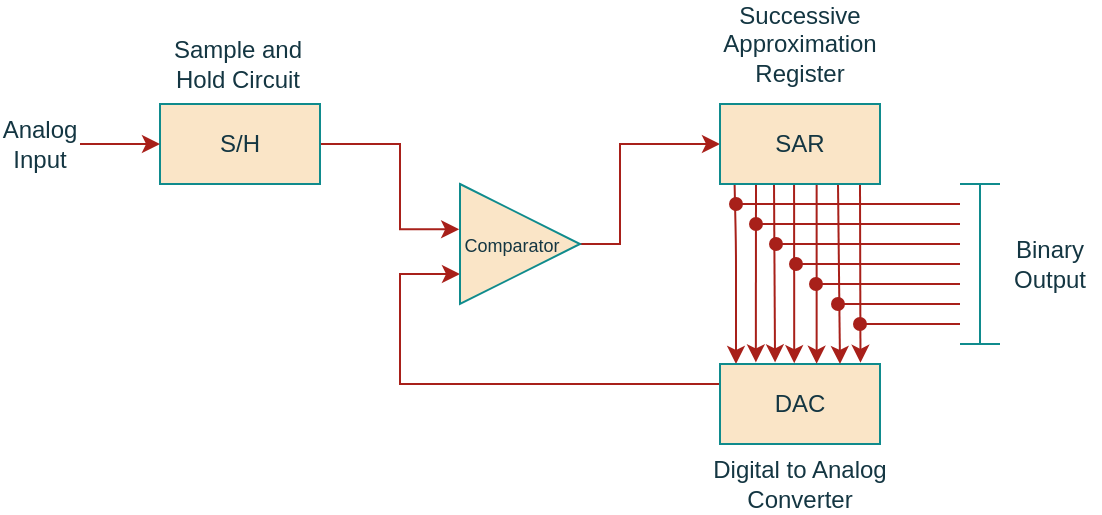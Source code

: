 <mxfile version="14.4.3" type="device"><diagram id="YQUplwvyBEeHkairelpg" name="Página-1"><mxGraphModel dx="1422" dy="862" grid="1" gridSize="10" guides="1" tooltips="1" connect="1" arrows="1" fold="1" page="1" pageScale="1" pageWidth="827" pageHeight="1169" background="none" math="0" shadow="0"><root><mxCell id="0"/><mxCell id="1" parent="0"/><mxCell id="hUg5gEPI6trb4FzKBfQ1-4" value="" style="endArrow=none;html=1;entryX=0.091;entryY=0.984;entryDx=0;entryDy=0;entryPerimeter=0;startArrow=classic;startFill=1;labelBackgroundColor=#DAD2D8;strokeColor=#A8201A;fontColor=#143642;" parent="1" target="hUg5gEPI6trb4FzKBfQ1-2" edge="1"><mxGeometry width="50" height="50" relative="1" as="geometry"><mxPoint x="408" y="330" as="sourcePoint"/><mxPoint x="408" y="242.2" as="targetPoint"/><Array as="points"><mxPoint x="408" y="272"/></Array></mxGeometry></mxCell><mxCell id="hUg5gEPI6trb4FzKBfQ1-5" value="" style="endArrow=none;html=1;entryX=0.1;entryY=1.005;entryDx=0;entryDy=0;entryPerimeter=0;startArrow=classic;startFill=1;exitX=0.344;exitY=-0.02;exitDx=0;exitDy=0;exitPerimeter=0;labelBackgroundColor=#DAD2D8;strokeColor=#A8201A;fontColor=#143642;" parent="1" source="hUg5gEPI6trb4FzKBfQ1-1" edge="1"><mxGeometry width="50" height="50" relative="1" as="geometry"><mxPoint x="427" y="320" as="sourcePoint"/><mxPoint x="427" y="239.2" as="targetPoint"/></mxGeometry></mxCell><mxCell id="hUg5gEPI6trb4FzKBfQ1-15" style="edgeStyle=orthogonalEdgeStyle;rounded=0;orthogonalLoop=1;jettySize=auto;html=1;exitX=0;exitY=0.5;exitDx=0;exitDy=0;entryX=0;entryY=0.75;entryDx=0;entryDy=0;labelBackgroundColor=#DAD2D8;strokeColor=#A8201A;fontColor=#143642;" parent="1" source="hUg5gEPI6trb4FzKBfQ1-1" target="hUg5gEPI6trb4FzKBfQ1-12" edge="1"><mxGeometry relative="1" as="geometry"><Array as="points"><mxPoint x="240" y="340"/><mxPoint x="240" y="285"/></Array></mxGeometry></mxCell><mxCell id="hUg5gEPI6trb4FzKBfQ1-1" value="DAC" style="rounded=0;whiteSpace=wrap;html=1;fillColor=#FAE5C7;strokeColor=#0F8B8D;fontColor=#143642;" parent="1" vertex="1"><mxGeometry x="400" y="330" width="80" height="40" as="geometry"/></mxCell><mxCell id="hUg5gEPI6trb4FzKBfQ1-6" value="" style="endArrow=none;html=1;entryX=0.1;entryY=1.005;entryDx=0;entryDy=0;entryPerimeter=0;startArrow=classic;startFill=1;exitX=0.878;exitY=-0.04;exitDx=0;exitDy=0;exitPerimeter=0;labelBackgroundColor=#DAD2D8;strokeColor=#A8201A;fontColor=#143642;" parent="1" edge="1"><mxGeometry width="50" height="50" relative="1" as="geometry"><mxPoint x="470.24" y="329.4" as="sourcePoint"/><mxPoint x="470" y="240.2" as="targetPoint"/></mxGeometry></mxCell><mxCell id="hUg5gEPI6trb4FzKBfQ1-7" value="" style="endArrow=none;html=1;entryX=0.463;entryY=0.994;entryDx=0;entryDy=0;entryPerimeter=0;startArrow=classic;startFill=1;exitX=0.464;exitY=-0.06;exitDx=0;exitDy=0;exitPerimeter=0;labelBackgroundColor=#DAD2D8;strokeColor=#A8201A;fontColor=#143642;" parent="1" target="hUg5gEPI6trb4FzKBfQ1-2" edge="1"><mxGeometry width="50" height="50" relative="1" as="geometry"><mxPoint x="437.12" y="329.6" as="sourcePoint"/><mxPoint x="437" y="242" as="targetPoint"/></mxGeometry></mxCell><mxCell id="hUg5gEPI6trb4FzKBfQ1-8" value="" style="endArrow=none;html=1;entryX=0.604;entryY=0.968;entryDx=0;entryDy=0;entryPerimeter=0;startArrow=classic;startFill=1;exitX=0.604;exitY=-0.053;exitDx=0;exitDy=0;exitPerimeter=0;labelBackgroundColor=#DAD2D8;strokeColor=#A8201A;fontColor=#143642;" parent="1" target="hUg5gEPI6trb4FzKBfQ1-2" edge="1"><mxGeometry width="50" height="50" relative="1" as="geometry"><mxPoint x="448.32" y="329.88" as="sourcePoint"/><mxPoint x="447.83" y="242" as="targetPoint"/></mxGeometry></mxCell><mxCell id="hUg5gEPI6trb4FzKBfQ1-9" value="" style="endArrow=none;html=1;entryX=0.1;entryY=1.005;entryDx=0;entryDy=0;entryPerimeter=0;startArrow=classic;startFill=1;exitX=0.75;exitY=0;exitDx=0;exitDy=0;labelBackgroundColor=#DAD2D8;strokeColor=#A8201A;fontColor=#143642;" parent="1" source="hUg5gEPI6trb4FzKBfQ1-1" edge="1"><mxGeometry width="50" height="50" relative="1" as="geometry"><mxPoint x="459" y="320.8" as="sourcePoint"/><mxPoint x="459" y="240" as="targetPoint"/></mxGeometry></mxCell><mxCell id="hUg5gEPI6trb4FzKBfQ1-10" value="" style="endArrow=none;html=1;entryX=0.1;entryY=1.005;entryDx=0;entryDy=0;entryPerimeter=0;startArrow=classic;startFill=1;exitX=0.224;exitY=-0.02;exitDx=0;exitDy=0;exitPerimeter=0;labelBackgroundColor=#DAD2D8;strokeColor=#A8201A;fontColor=#143642;" parent="1" source="hUg5gEPI6trb4FzKBfQ1-1" edge="1"><mxGeometry width="50" height="50" relative="1" as="geometry"><mxPoint x="418" y="320.8" as="sourcePoint"/><mxPoint x="418" y="240" as="targetPoint"/></mxGeometry></mxCell><mxCell id="hUg5gEPI6trb4FzKBfQ1-14" style="edgeStyle=orthogonalEdgeStyle;rounded=0;orthogonalLoop=1;jettySize=auto;html=1;entryX=0;entryY=0.5;entryDx=0;entryDy=0;labelBackgroundColor=#DAD2D8;strokeColor=#A8201A;fontColor=#143642;" parent="1" source="hUg5gEPI6trb4FzKBfQ1-12" target="hUg5gEPI6trb4FzKBfQ1-2" edge="1"><mxGeometry relative="1" as="geometry"><Array as="points"><mxPoint x="350" y="270"/><mxPoint x="350" y="220"/></Array></mxGeometry></mxCell><mxCell id="hUg5gEPI6trb4FzKBfQ1-12" value="" style="triangle;whiteSpace=wrap;html=1;fillColor=#FAE5C7;strokeColor=#0F8B8D;fontColor=#143642;" parent="1" vertex="1"><mxGeometry x="270" y="240" width="60" height="60" as="geometry"/></mxCell><mxCell id="hUg5gEPI6trb4FzKBfQ1-17" value="&lt;font style=&quot;font-size: 9px&quot;&gt;Comparator&lt;/font&gt;" style="text;html=1;strokeColor=none;fillColor=none;align=center;verticalAlign=middle;whiteSpace=wrap;rounded=0;fontColor=#143642;" parent="1" vertex="1"><mxGeometry x="271" y="260" width="50" height="20" as="geometry"/></mxCell><mxCell id="hUg5gEPI6trb4FzKBfQ1-19" style="edgeStyle=orthogonalEdgeStyle;rounded=0;orthogonalLoop=1;jettySize=auto;html=1;entryX=-0.007;entryY=0.377;entryDx=0;entryDy=0;entryPerimeter=0;labelBackgroundColor=#DAD2D8;strokeColor=#A8201A;fontColor=#143642;" parent="1" source="hUg5gEPI6trb4FzKBfQ1-18" target="hUg5gEPI6trb4FzKBfQ1-12" edge="1"><mxGeometry relative="1" as="geometry"><Array as="points"><mxPoint x="240" y="220"/><mxPoint x="240" y="263"/></Array></mxGeometry></mxCell><mxCell id="hUg5gEPI6trb4FzKBfQ1-18" value="S/H" style="rounded=0;whiteSpace=wrap;html=1;fillColor=#FAE5C7;strokeColor=#0F8B8D;fontColor=#143642;" parent="1" vertex="1"><mxGeometry x="120" y="200" width="80" height="40" as="geometry"/></mxCell><mxCell id="hUg5gEPI6trb4FzKBfQ1-20" value="Sample and Hold Circuit" style="text;html=1;strokeColor=none;fillColor=none;align=center;verticalAlign=middle;whiteSpace=wrap;rounded=0;fontColor=#143642;" parent="1" vertex="1"><mxGeometry x="114" y="170" width="90" height="20" as="geometry"/></mxCell><mxCell id="hUg5gEPI6trb4FzKBfQ1-22" value="Successive Approximation Register" style="text;html=1;strokeColor=none;fillColor=none;align=center;verticalAlign=middle;whiteSpace=wrap;rounded=0;fontColor=#143642;" parent="1" vertex="1"><mxGeometry x="395" y="160" width="90" height="20" as="geometry"/></mxCell><mxCell id="hUg5gEPI6trb4FzKBfQ1-23" value="Digital to Analog Converter" style="text;html=1;strokeColor=none;fillColor=none;align=center;verticalAlign=middle;whiteSpace=wrap;rounded=0;fontColor=#143642;" parent="1" vertex="1"><mxGeometry x="395" y="380" width="90" height="20" as="geometry"/></mxCell><mxCell id="hUg5gEPI6trb4FzKBfQ1-24" value="" style="endArrow=none;html=1;startArrow=oval;startFill=1;labelBackgroundColor=#DAD2D8;strokeColor=#A8201A;fontColor=#143642;" parent="1" edge="1"><mxGeometry width="50" height="50" relative="1" as="geometry"><mxPoint x="408" y="250" as="sourcePoint"/><mxPoint x="520" y="250" as="targetPoint"/></mxGeometry></mxCell><mxCell id="hUg5gEPI6trb4FzKBfQ1-25" value="" style="endArrow=none;html=1;startArrow=oval;startFill=1;labelBackgroundColor=#DAD2D8;strokeColor=#A8201A;fontColor=#143642;" parent="1" edge="1"><mxGeometry width="50" height="50" relative="1" as="geometry"><mxPoint x="418" y="260" as="sourcePoint"/><mxPoint x="520" y="260" as="targetPoint"/></mxGeometry></mxCell><mxCell id="hUg5gEPI6trb4FzKBfQ1-26" value="" style="endArrow=none;html=1;startArrow=oval;startFill=1;labelBackgroundColor=#DAD2D8;strokeColor=#A8201A;fontColor=#143642;" parent="1" edge="1"><mxGeometry width="50" height="50" relative="1" as="geometry"><mxPoint x="428" y="270" as="sourcePoint"/><mxPoint x="520" y="270" as="targetPoint"/></mxGeometry></mxCell><mxCell id="hUg5gEPI6trb4FzKBfQ1-27" value="" style="endArrow=none;html=1;startArrow=oval;startFill=1;fontStyle=1;labelBackgroundColor=#DAD2D8;strokeColor=#A8201A;fontColor=#143642;" parent="1" edge="1"><mxGeometry width="50" height="50" relative="1" as="geometry"><mxPoint x="438" y="280" as="sourcePoint"/><mxPoint x="520" y="280" as="targetPoint"/></mxGeometry></mxCell><mxCell id="hUg5gEPI6trb4FzKBfQ1-28" value="" style="endArrow=none;html=1;startArrow=oval;startFill=1;labelBackgroundColor=#DAD2D8;strokeColor=#A8201A;fontColor=#143642;" parent="1" edge="1"><mxGeometry width="50" height="50" relative="1" as="geometry"><mxPoint x="448" y="290" as="sourcePoint"/><mxPoint x="520" y="290" as="targetPoint"/></mxGeometry></mxCell><mxCell id="hUg5gEPI6trb4FzKBfQ1-29" value="" style="endArrow=none;html=1;startArrow=oval;startFill=1;labelBackgroundColor=#DAD2D8;strokeColor=#A8201A;fontColor=#143642;" parent="1" edge="1"><mxGeometry width="50" height="50" relative="1" as="geometry"><mxPoint x="459" y="300" as="sourcePoint"/><mxPoint x="520" y="300" as="targetPoint"/></mxGeometry></mxCell><mxCell id="hUg5gEPI6trb4FzKBfQ1-30" value="" style="endArrow=none;html=1;startArrow=oval;startFill=1;labelBackgroundColor=#DAD2D8;strokeColor=#A8201A;fontColor=#143642;" parent="1" edge="1"><mxGeometry width="50" height="50" relative="1" as="geometry"><mxPoint x="470" y="310" as="sourcePoint"/><mxPoint x="520" y="310" as="targetPoint"/></mxGeometry></mxCell><mxCell id="hUg5gEPI6trb4FzKBfQ1-32" value="" style="shape=crossbar;whiteSpace=wrap;html=1;rounded=1;direction=south;fillColor=#FAE5C7;strokeColor=#0F8B8D;fontColor=#143642;" parent="1" vertex="1"><mxGeometry x="520" y="240" width="20" height="80" as="geometry"/></mxCell><mxCell id="hUg5gEPI6trb4FzKBfQ1-33" value="Binary &lt;br&gt;Output" style="text;html=1;strokeColor=none;fillColor=none;align=center;verticalAlign=middle;whiteSpace=wrap;rounded=0;fontColor=#143642;" parent="1" vertex="1"><mxGeometry x="540" y="270" width="50" height="20" as="geometry"/></mxCell><mxCell id="hUg5gEPI6trb4FzKBfQ1-35" style="edgeStyle=orthogonalEdgeStyle;rounded=0;orthogonalLoop=1;jettySize=auto;html=1;exitX=1;exitY=0.5;exitDx=0;exitDy=0;entryX=0;entryY=0.5;entryDx=0;entryDy=0;startArrow=none;startFill=0;labelBackgroundColor=#DAD2D8;strokeColor=#A8201A;fontColor=#143642;" parent="1" source="hUg5gEPI6trb4FzKBfQ1-34" target="hUg5gEPI6trb4FzKBfQ1-18" edge="1"><mxGeometry relative="1" as="geometry"/></mxCell><mxCell id="hUg5gEPI6trb4FzKBfQ1-34" value="Analog&lt;br&gt;Input" style="text;html=1;strokeColor=none;fillColor=none;align=center;verticalAlign=middle;whiteSpace=wrap;rounded=0;fontColor=#143642;" parent="1" vertex="1"><mxGeometry x="40" y="210" width="40" height="20" as="geometry"/></mxCell><mxCell id="hUg5gEPI6trb4FzKBfQ1-2" value="SAR" style="rounded=0;whiteSpace=wrap;html=1;fillColor=#FAE5C7;strokeColor=#0F8B8D;fontColor=#143642;" parent="1" vertex="1"><mxGeometry x="400" y="200" width="80" height="40" as="geometry"/></mxCell></root></mxGraphModel></diagram></mxfile>